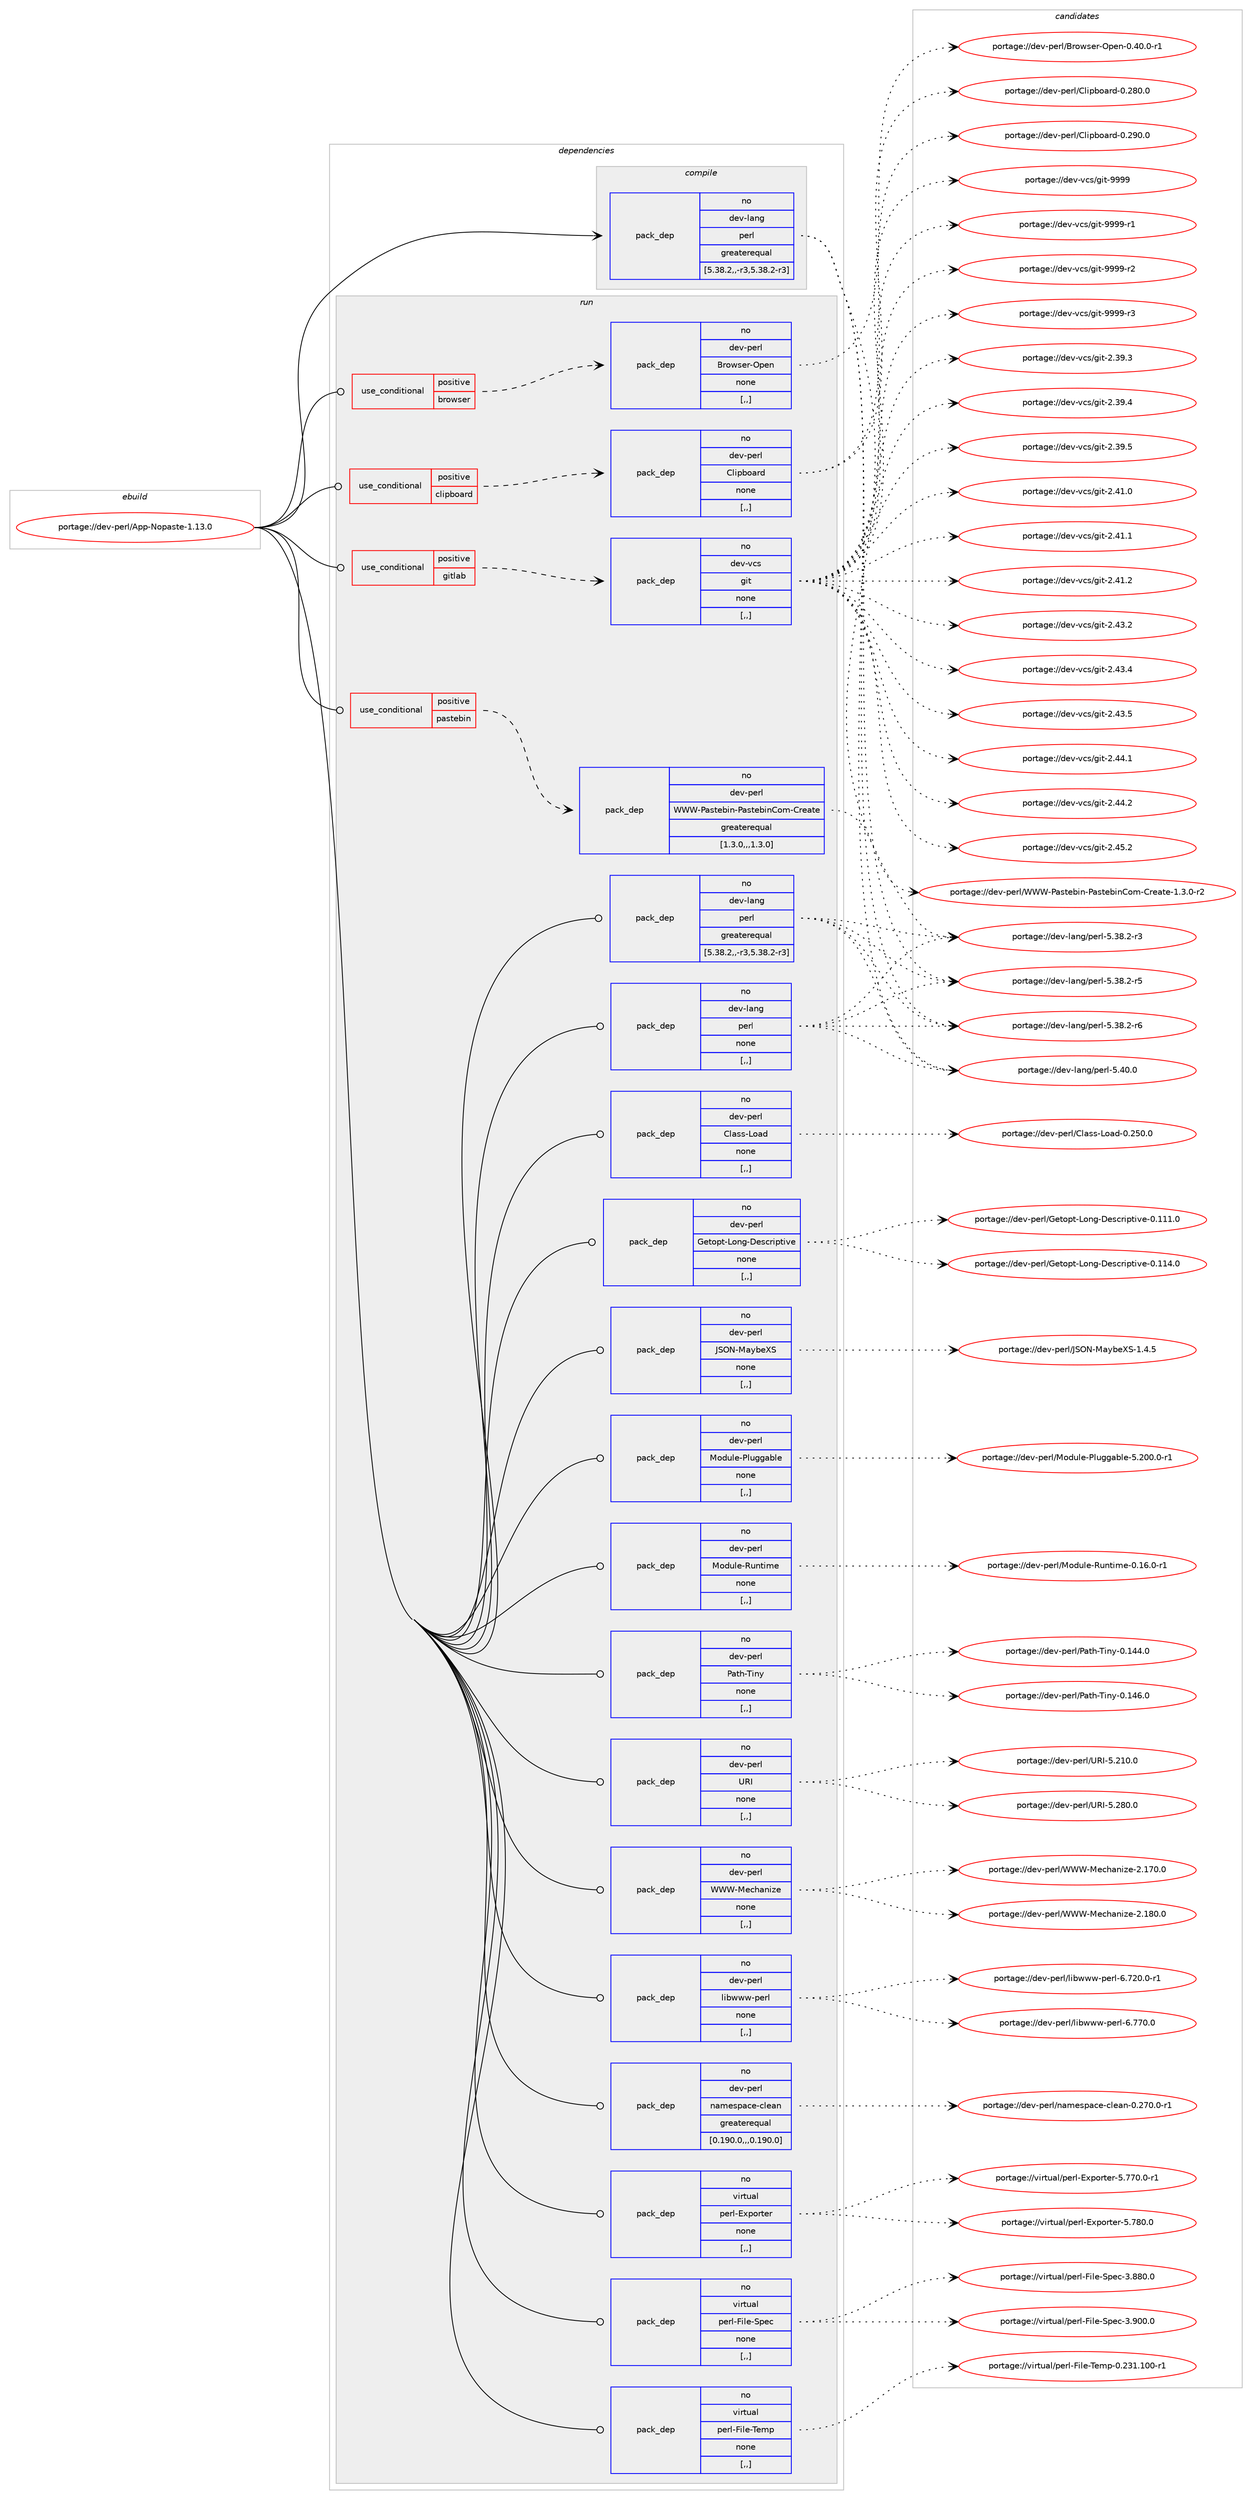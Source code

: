 digraph prolog {

# *************
# Graph options
# *************

newrank=true;
concentrate=true;
compound=true;
graph [rankdir=LR,fontname=Helvetica,fontsize=10,ranksep=1.5];#, ranksep=2.5, nodesep=0.2];
edge  [arrowhead=vee];
node  [fontname=Helvetica,fontsize=10];

# **********
# The ebuild
# **********

subgraph cluster_leftcol {
color=gray;
rank=same;
label=<<i>ebuild</i>>;
id [label="portage://dev-perl/App-Nopaste-1.13.0", color=red, width=4, href="../dev-perl/App-Nopaste-1.13.0.svg"];
}

# ****************
# The dependencies
# ****************

subgraph cluster_midcol {
color=gray;
label=<<i>dependencies</i>>;
subgraph cluster_compile {
fillcolor="#eeeeee";
style=filled;
label=<<i>compile</i>>;
subgraph pack92558 {
dependency122617 [label=<<TABLE BORDER="0" CELLBORDER="1" CELLSPACING="0" CELLPADDING="4" WIDTH="220"><TR><TD ROWSPAN="6" CELLPADDING="30">pack_dep</TD></TR><TR><TD WIDTH="110">no</TD></TR><TR><TD>dev-lang</TD></TR><TR><TD>perl</TD></TR><TR><TD>greaterequal</TD></TR><TR><TD>[5.38.2,,-r3,5.38.2-r3]</TD></TR></TABLE>>, shape=none, color=blue];
}
id:e -> dependency122617:w [weight=20,style="solid",arrowhead="vee"];
}
subgraph cluster_compileandrun {
fillcolor="#eeeeee";
style=filled;
label=<<i>compile and run</i>>;
}
subgraph cluster_run {
fillcolor="#eeeeee";
style=filled;
label=<<i>run</i>>;
subgraph cond28893 {
dependency122618 [label=<<TABLE BORDER="0" CELLBORDER="1" CELLSPACING="0" CELLPADDING="4"><TR><TD ROWSPAN="3" CELLPADDING="10">use_conditional</TD></TR><TR><TD>positive</TD></TR><TR><TD>browser</TD></TR></TABLE>>, shape=none, color=red];
subgraph pack92559 {
dependency122619 [label=<<TABLE BORDER="0" CELLBORDER="1" CELLSPACING="0" CELLPADDING="4" WIDTH="220"><TR><TD ROWSPAN="6" CELLPADDING="30">pack_dep</TD></TR><TR><TD WIDTH="110">no</TD></TR><TR><TD>dev-perl</TD></TR><TR><TD>Browser-Open</TD></TR><TR><TD>none</TD></TR><TR><TD>[,,]</TD></TR></TABLE>>, shape=none, color=blue];
}
dependency122618:e -> dependency122619:w [weight=20,style="dashed",arrowhead="vee"];
}
id:e -> dependency122618:w [weight=20,style="solid",arrowhead="odot"];
subgraph cond28894 {
dependency122620 [label=<<TABLE BORDER="0" CELLBORDER="1" CELLSPACING="0" CELLPADDING="4"><TR><TD ROWSPAN="3" CELLPADDING="10">use_conditional</TD></TR><TR><TD>positive</TD></TR><TR><TD>clipboard</TD></TR></TABLE>>, shape=none, color=red];
subgraph pack92560 {
dependency122621 [label=<<TABLE BORDER="0" CELLBORDER="1" CELLSPACING="0" CELLPADDING="4" WIDTH="220"><TR><TD ROWSPAN="6" CELLPADDING="30">pack_dep</TD></TR><TR><TD WIDTH="110">no</TD></TR><TR><TD>dev-perl</TD></TR><TR><TD>Clipboard</TD></TR><TR><TD>none</TD></TR><TR><TD>[,,]</TD></TR></TABLE>>, shape=none, color=blue];
}
dependency122620:e -> dependency122621:w [weight=20,style="dashed",arrowhead="vee"];
}
id:e -> dependency122620:w [weight=20,style="solid",arrowhead="odot"];
subgraph cond28895 {
dependency122622 [label=<<TABLE BORDER="0" CELLBORDER="1" CELLSPACING="0" CELLPADDING="4"><TR><TD ROWSPAN="3" CELLPADDING="10">use_conditional</TD></TR><TR><TD>positive</TD></TR><TR><TD>gitlab</TD></TR></TABLE>>, shape=none, color=red];
subgraph pack92561 {
dependency122623 [label=<<TABLE BORDER="0" CELLBORDER="1" CELLSPACING="0" CELLPADDING="4" WIDTH="220"><TR><TD ROWSPAN="6" CELLPADDING="30">pack_dep</TD></TR><TR><TD WIDTH="110">no</TD></TR><TR><TD>dev-vcs</TD></TR><TR><TD>git</TD></TR><TR><TD>none</TD></TR><TR><TD>[,,]</TD></TR></TABLE>>, shape=none, color=blue];
}
dependency122622:e -> dependency122623:w [weight=20,style="dashed",arrowhead="vee"];
}
id:e -> dependency122622:w [weight=20,style="solid",arrowhead="odot"];
subgraph cond28896 {
dependency122624 [label=<<TABLE BORDER="0" CELLBORDER="1" CELLSPACING="0" CELLPADDING="4"><TR><TD ROWSPAN="3" CELLPADDING="10">use_conditional</TD></TR><TR><TD>positive</TD></TR><TR><TD>pastebin</TD></TR></TABLE>>, shape=none, color=red];
subgraph pack92562 {
dependency122625 [label=<<TABLE BORDER="0" CELLBORDER="1" CELLSPACING="0" CELLPADDING="4" WIDTH="220"><TR><TD ROWSPAN="6" CELLPADDING="30">pack_dep</TD></TR><TR><TD WIDTH="110">no</TD></TR><TR><TD>dev-perl</TD></TR><TR><TD>WWW-Pastebin-PastebinCom-Create</TD></TR><TR><TD>greaterequal</TD></TR><TR><TD>[1.3.0,,,1.3.0]</TD></TR></TABLE>>, shape=none, color=blue];
}
dependency122624:e -> dependency122625:w [weight=20,style="dashed",arrowhead="vee"];
}
id:e -> dependency122624:w [weight=20,style="solid",arrowhead="odot"];
subgraph pack92563 {
dependency122626 [label=<<TABLE BORDER="0" CELLBORDER="1" CELLSPACING="0" CELLPADDING="4" WIDTH="220"><TR><TD ROWSPAN="6" CELLPADDING="30">pack_dep</TD></TR><TR><TD WIDTH="110">no</TD></TR><TR><TD>dev-lang</TD></TR><TR><TD>perl</TD></TR><TR><TD>greaterequal</TD></TR><TR><TD>[5.38.2,,-r3,5.38.2-r3]</TD></TR></TABLE>>, shape=none, color=blue];
}
id:e -> dependency122626:w [weight=20,style="solid",arrowhead="odot"];
subgraph pack92564 {
dependency122627 [label=<<TABLE BORDER="0" CELLBORDER="1" CELLSPACING="0" CELLPADDING="4" WIDTH="220"><TR><TD ROWSPAN="6" CELLPADDING="30">pack_dep</TD></TR><TR><TD WIDTH="110">no</TD></TR><TR><TD>dev-lang</TD></TR><TR><TD>perl</TD></TR><TR><TD>none</TD></TR><TR><TD>[,,]</TD></TR></TABLE>>, shape=none, color=blue];
}
id:e -> dependency122627:w [weight=20,style="solid",arrowhead="odot"];
subgraph pack92565 {
dependency122628 [label=<<TABLE BORDER="0" CELLBORDER="1" CELLSPACING="0" CELLPADDING="4" WIDTH="220"><TR><TD ROWSPAN="6" CELLPADDING="30">pack_dep</TD></TR><TR><TD WIDTH="110">no</TD></TR><TR><TD>dev-perl</TD></TR><TR><TD>Class-Load</TD></TR><TR><TD>none</TD></TR><TR><TD>[,,]</TD></TR></TABLE>>, shape=none, color=blue];
}
id:e -> dependency122628:w [weight=20,style="solid",arrowhead="odot"];
subgraph pack92566 {
dependency122629 [label=<<TABLE BORDER="0" CELLBORDER="1" CELLSPACING="0" CELLPADDING="4" WIDTH="220"><TR><TD ROWSPAN="6" CELLPADDING="30">pack_dep</TD></TR><TR><TD WIDTH="110">no</TD></TR><TR><TD>dev-perl</TD></TR><TR><TD>Getopt-Long-Descriptive</TD></TR><TR><TD>none</TD></TR><TR><TD>[,,]</TD></TR></TABLE>>, shape=none, color=blue];
}
id:e -> dependency122629:w [weight=20,style="solid",arrowhead="odot"];
subgraph pack92567 {
dependency122630 [label=<<TABLE BORDER="0" CELLBORDER="1" CELLSPACING="0" CELLPADDING="4" WIDTH="220"><TR><TD ROWSPAN="6" CELLPADDING="30">pack_dep</TD></TR><TR><TD WIDTH="110">no</TD></TR><TR><TD>dev-perl</TD></TR><TR><TD>JSON-MaybeXS</TD></TR><TR><TD>none</TD></TR><TR><TD>[,,]</TD></TR></TABLE>>, shape=none, color=blue];
}
id:e -> dependency122630:w [weight=20,style="solid",arrowhead="odot"];
subgraph pack92568 {
dependency122631 [label=<<TABLE BORDER="0" CELLBORDER="1" CELLSPACING="0" CELLPADDING="4" WIDTH="220"><TR><TD ROWSPAN="6" CELLPADDING="30">pack_dep</TD></TR><TR><TD WIDTH="110">no</TD></TR><TR><TD>dev-perl</TD></TR><TR><TD>Module-Pluggable</TD></TR><TR><TD>none</TD></TR><TR><TD>[,,]</TD></TR></TABLE>>, shape=none, color=blue];
}
id:e -> dependency122631:w [weight=20,style="solid",arrowhead="odot"];
subgraph pack92569 {
dependency122632 [label=<<TABLE BORDER="0" CELLBORDER="1" CELLSPACING="0" CELLPADDING="4" WIDTH="220"><TR><TD ROWSPAN="6" CELLPADDING="30">pack_dep</TD></TR><TR><TD WIDTH="110">no</TD></TR><TR><TD>dev-perl</TD></TR><TR><TD>Module-Runtime</TD></TR><TR><TD>none</TD></TR><TR><TD>[,,]</TD></TR></TABLE>>, shape=none, color=blue];
}
id:e -> dependency122632:w [weight=20,style="solid",arrowhead="odot"];
subgraph pack92570 {
dependency122633 [label=<<TABLE BORDER="0" CELLBORDER="1" CELLSPACING="0" CELLPADDING="4" WIDTH="220"><TR><TD ROWSPAN="6" CELLPADDING="30">pack_dep</TD></TR><TR><TD WIDTH="110">no</TD></TR><TR><TD>dev-perl</TD></TR><TR><TD>Path-Tiny</TD></TR><TR><TD>none</TD></TR><TR><TD>[,,]</TD></TR></TABLE>>, shape=none, color=blue];
}
id:e -> dependency122633:w [weight=20,style="solid",arrowhead="odot"];
subgraph pack92571 {
dependency122634 [label=<<TABLE BORDER="0" CELLBORDER="1" CELLSPACING="0" CELLPADDING="4" WIDTH="220"><TR><TD ROWSPAN="6" CELLPADDING="30">pack_dep</TD></TR><TR><TD WIDTH="110">no</TD></TR><TR><TD>dev-perl</TD></TR><TR><TD>URI</TD></TR><TR><TD>none</TD></TR><TR><TD>[,,]</TD></TR></TABLE>>, shape=none, color=blue];
}
id:e -> dependency122634:w [weight=20,style="solid",arrowhead="odot"];
subgraph pack92572 {
dependency122635 [label=<<TABLE BORDER="0" CELLBORDER="1" CELLSPACING="0" CELLPADDING="4" WIDTH="220"><TR><TD ROWSPAN="6" CELLPADDING="30">pack_dep</TD></TR><TR><TD WIDTH="110">no</TD></TR><TR><TD>dev-perl</TD></TR><TR><TD>WWW-Mechanize</TD></TR><TR><TD>none</TD></TR><TR><TD>[,,]</TD></TR></TABLE>>, shape=none, color=blue];
}
id:e -> dependency122635:w [weight=20,style="solid",arrowhead="odot"];
subgraph pack92573 {
dependency122636 [label=<<TABLE BORDER="0" CELLBORDER="1" CELLSPACING="0" CELLPADDING="4" WIDTH="220"><TR><TD ROWSPAN="6" CELLPADDING="30">pack_dep</TD></TR><TR><TD WIDTH="110">no</TD></TR><TR><TD>dev-perl</TD></TR><TR><TD>libwww-perl</TD></TR><TR><TD>none</TD></TR><TR><TD>[,,]</TD></TR></TABLE>>, shape=none, color=blue];
}
id:e -> dependency122636:w [weight=20,style="solid",arrowhead="odot"];
subgraph pack92574 {
dependency122637 [label=<<TABLE BORDER="0" CELLBORDER="1" CELLSPACING="0" CELLPADDING="4" WIDTH="220"><TR><TD ROWSPAN="6" CELLPADDING="30">pack_dep</TD></TR><TR><TD WIDTH="110">no</TD></TR><TR><TD>dev-perl</TD></TR><TR><TD>namespace-clean</TD></TR><TR><TD>greaterequal</TD></TR><TR><TD>[0.190.0,,,0.190.0]</TD></TR></TABLE>>, shape=none, color=blue];
}
id:e -> dependency122637:w [weight=20,style="solid",arrowhead="odot"];
subgraph pack92575 {
dependency122638 [label=<<TABLE BORDER="0" CELLBORDER="1" CELLSPACING="0" CELLPADDING="4" WIDTH="220"><TR><TD ROWSPAN="6" CELLPADDING="30">pack_dep</TD></TR><TR><TD WIDTH="110">no</TD></TR><TR><TD>virtual</TD></TR><TR><TD>perl-Exporter</TD></TR><TR><TD>none</TD></TR><TR><TD>[,,]</TD></TR></TABLE>>, shape=none, color=blue];
}
id:e -> dependency122638:w [weight=20,style="solid",arrowhead="odot"];
subgraph pack92576 {
dependency122639 [label=<<TABLE BORDER="0" CELLBORDER="1" CELLSPACING="0" CELLPADDING="4" WIDTH="220"><TR><TD ROWSPAN="6" CELLPADDING="30">pack_dep</TD></TR><TR><TD WIDTH="110">no</TD></TR><TR><TD>virtual</TD></TR><TR><TD>perl-File-Spec</TD></TR><TR><TD>none</TD></TR><TR><TD>[,,]</TD></TR></TABLE>>, shape=none, color=blue];
}
id:e -> dependency122639:w [weight=20,style="solid",arrowhead="odot"];
subgraph pack92577 {
dependency122640 [label=<<TABLE BORDER="0" CELLBORDER="1" CELLSPACING="0" CELLPADDING="4" WIDTH="220"><TR><TD ROWSPAN="6" CELLPADDING="30">pack_dep</TD></TR><TR><TD WIDTH="110">no</TD></TR><TR><TD>virtual</TD></TR><TR><TD>perl-File-Temp</TD></TR><TR><TD>none</TD></TR><TR><TD>[,,]</TD></TR></TABLE>>, shape=none, color=blue];
}
id:e -> dependency122640:w [weight=20,style="solid",arrowhead="odot"];
}
}

# **************
# The candidates
# **************

subgraph cluster_choices {
rank=same;
color=gray;
label=<<i>candidates</i>>;

subgraph choice92558 {
color=black;
nodesep=1;
choice100101118451089711010347112101114108455346515646504511451 [label="portage://dev-lang/perl-5.38.2-r3", color=red, width=4,href="../dev-lang/perl-5.38.2-r3.svg"];
choice100101118451089711010347112101114108455346515646504511453 [label="portage://dev-lang/perl-5.38.2-r5", color=red, width=4,href="../dev-lang/perl-5.38.2-r5.svg"];
choice100101118451089711010347112101114108455346515646504511454 [label="portage://dev-lang/perl-5.38.2-r6", color=red, width=4,href="../dev-lang/perl-5.38.2-r6.svg"];
choice10010111845108971101034711210111410845534652484648 [label="portage://dev-lang/perl-5.40.0", color=red, width=4,href="../dev-lang/perl-5.40.0.svg"];
dependency122617:e -> choice100101118451089711010347112101114108455346515646504511451:w [style=dotted,weight="100"];
dependency122617:e -> choice100101118451089711010347112101114108455346515646504511453:w [style=dotted,weight="100"];
dependency122617:e -> choice100101118451089711010347112101114108455346515646504511454:w [style=dotted,weight="100"];
dependency122617:e -> choice10010111845108971101034711210111410845534652484648:w [style=dotted,weight="100"];
}
subgraph choice92559 {
color=black;
nodesep=1;
choice1001011184511210111410847661141111191151011144579112101110454846524846484511449 [label="portage://dev-perl/Browser-Open-0.40.0-r1", color=red, width=4,href="../dev-perl/Browser-Open-0.40.0-r1.svg"];
dependency122619:e -> choice1001011184511210111410847661141111191151011144579112101110454846524846484511449:w [style=dotted,weight="100"];
}
subgraph choice92560 {
color=black;
nodesep=1;
choice10010111845112101114108476710810511298111971141004548465056484648 [label="portage://dev-perl/Clipboard-0.280.0", color=red, width=4,href="../dev-perl/Clipboard-0.280.0.svg"];
choice10010111845112101114108476710810511298111971141004548465057484648 [label="portage://dev-perl/Clipboard-0.290.0", color=red, width=4,href="../dev-perl/Clipboard-0.290.0.svg"];
dependency122621:e -> choice10010111845112101114108476710810511298111971141004548465056484648:w [style=dotted,weight="100"];
dependency122621:e -> choice10010111845112101114108476710810511298111971141004548465057484648:w [style=dotted,weight="100"];
}
subgraph choice92561 {
color=black;
nodesep=1;
choice10010111845118991154710310511645504651574651 [label="portage://dev-vcs/git-2.39.3", color=red, width=4,href="../dev-vcs/git-2.39.3.svg"];
choice10010111845118991154710310511645504651574652 [label="portage://dev-vcs/git-2.39.4", color=red, width=4,href="../dev-vcs/git-2.39.4.svg"];
choice10010111845118991154710310511645504651574653 [label="portage://dev-vcs/git-2.39.5", color=red, width=4,href="../dev-vcs/git-2.39.5.svg"];
choice10010111845118991154710310511645504652494648 [label="portage://dev-vcs/git-2.41.0", color=red, width=4,href="../dev-vcs/git-2.41.0.svg"];
choice10010111845118991154710310511645504652494649 [label="portage://dev-vcs/git-2.41.1", color=red, width=4,href="../dev-vcs/git-2.41.1.svg"];
choice10010111845118991154710310511645504652494650 [label="portage://dev-vcs/git-2.41.2", color=red, width=4,href="../dev-vcs/git-2.41.2.svg"];
choice10010111845118991154710310511645504652514650 [label="portage://dev-vcs/git-2.43.2", color=red, width=4,href="../dev-vcs/git-2.43.2.svg"];
choice10010111845118991154710310511645504652514652 [label="portage://dev-vcs/git-2.43.4", color=red, width=4,href="../dev-vcs/git-2.43.4.svg"];
choice10010111845118991154710310511645504652514653 [label="portage://dev-vcs/git-2.43.5", color=red, width=4,href="../dev-vcs/git-2.43.5.svg"];
choice10010111845118991154710310511645504652524649 [label="portage://dev-vcs/git-2.44.1", color=red, width=4,href="../dev-vcs/git-2.44.1.svg"];
choice10010111845118991154710310511645504652524650 [label="portage://dev-vcs/git-2.44.2", color=red, width=4,href="../dev-vcs/git-2.44.2.svg"];
choice10010111845118991154710310511645504652534650 [label="portage://dev-vcs/git-2.45.2", color=red, width=4,href="../dev-vcs/git-2.45.2.svg"];
choice1001011184511899115471031051164557575757 [label="portage://dev-vcs/git-9999", color=red, width=4,href="../dev-vcs/git-9999.svg"];
choice10010111845118991154710310511645575757574511449 [label="portage://dev-vcs/git-9999-r1", color=red, width=4,href="../dev-vcs/git-9999-r1.svg"];
choice10010111845118991154710310511645575757574511450 [label="portage://dev-vcs/git-9999-r2", color=red, width=4,href="../dev-vcs/git-9999-r2.svg"];
choice10010111845118991154710310511645575757574511451 [label="portage://dev-vcs/git-9999-r3", color=red, width=4,href="../dev-vcs/git-9999-r3.svg"];
dependency122623:e -> choice10010111845118991154710310511645504651574651:w [style=dotted,weight="100"];
dependency122623:e -> choice10010111845118991154710310511645504651574652:w [style=dotted,weight="100"];
dependency122623:e -> choice10010111845118991154710310511645504651574653:w [style=dotted,weight="100"];
dependency122623:e -> choice10010111845118991154710310511645504652494648:w [style=dotted,weight="100"];
dependency122623:e -> choice10010111845118991154710310511645504652494649:w [style=dotted,weight="100"];
dependency122623:e -> choice10010111845118991154710310511645504652494650:w [style=dotted,weight="100"];
dependency122623:e -> choice10010111845118991154710310511645504652514650:w [style=dotted,weight="100"];
dependency122623:e -> choice10010111845118991154710310511645504652514652:w [style=dotted,weight="100"];
dependency122623:e -> choice10010111845118991154710310511645504652514653:w [style=dotted,weight="100"];
dependency122623:e -> choice10010111845118991154710310511645504652524649:w [style=dotted,weight="100"];
dependency122623:e -> choice10010111845118991154710310511645504652524650:w [style=dotted,weight="100"];
dependency122623:e -> choice10010111845118991154710310511645504652534650:w [style=dotted,weight="100"];
dependency122623:e -> choice1001011184511899115471031051164557575757:w [style=dotted,weight="100"];
dependency122623:e -> choice10010111845118991154710310511645575757574511449:w [style=dotted,weight="100"];
dependency122623:e -> choice10010111845118991154710310511645575757574511450:w [style=dotted,weight="100"];
dependency122623:e -> choice10010111845118991154710310511645575757574511451:w [style=dotted,weight="100"];
}
subgraph choice92562 {
color=black;
nodesep=1;
choice10010111845112101114108478787874580971151161019810511045809711511610198105110671111094567114101971161014549465146484511450 [label="portage://dev-perl/WWW-Pastebin-PastebinCom-Create-1.3.0-r2", color=red, width=4,href="../dev-perl/WWW-Pastebin-PastebinCom-Create-1.3.0-r2.svg"];
dependency122625:e -> choice10010111845112101114108478787874580971151161019810511045809711511610198105110671111094567114101971161014549465146484511450:w [style=dotted,weight="100"];
}
subgraph choice92563 {
color=black;
nodesep=1;
choice100101118451089711010347112101114108455346515646504511451 [label="portage://dev-lang/perl-5.38.2-r3", color=red, width=4,href="../dev-lang/perl-5.38.2-r3.svg"];
choice100101118451089711010347112101114108455346515646504511453 [label="portage://dev-lang/perl-5.38.2-r5", color=red, width=4,href="../dev-lang/perl-5.38.2-r5.svg"];
choice100101118451089711010347112101114108455346515646504511454 [label="portage://dev-lang/perl-5.38.2-r6", color=red, width=4,href="../dev-lang/perl-5.38.2-r6.svg"];
choice10010111845108971101034711210111410845534652484648 [label="portage://dev-lang/perl-5.40.0", color=red, width=4,href="../dev-lang/perl-5.40.0.svg"];
dependency122626:e -> choice100101118451089711010347112101114108455346515646504511451:w [style=dotted,weight="100"];
dependency122626:e -> choice100101118451089711010347112101114108455346515646504511453:w [style=dotted,weight="100"];
dependency122626:e -> choice100101118451089711010347112101114108455346515646504511454:w [style=dotted,weight="100"];
dependency122626:e -> choice10010111845108971101034711210111410845534652484648:w [style=dotted,weight="100"];
}
subgraph choice92564 {
color=black;
nodesep=1;
choice100101118451089711010347112101114108455346515646504511451 [label="portage://dev-lang/perl-5.38.2-r3", color=red, width=4,href="../dev-lang/perl-5.38.2-r3.svg"];
choice100101118451089711010347112101114108455346515646504511453 [label="portage://dev-lang/perl-5.38.2-r5", color=red, width=4,href="../dev-lang/perl-5.38.2-r5.svg"];
choice100101118451089711010347112101114108455346515646504511454 [label="portage://dev-lang/perl-5.38.2-r6", color=red, width=4,href="../dev-lang/perl-5.38.2-r6.svg"];
choice10010111845108971101034711210111410845534652484648 [label="portage://dev-lang/perl-5.40.0", color=red, width=4,href="../dev-lang/perl-5.40.0.svg"];
dependency122627:e -> choice100101118451089711010347112101114108455346515646504511451:w [style=dotted,weight="100"];
dependency122627:e -> choice100101118451089711010347112101114108455346515646504511453:w [style=dotted,weight="100"];
dependency122627:e -> choice100101118451089711010347112101114108455346515646504511454:w [style=dotted,weight="100"];
dependency122627:e -> choice10010111845108971101034711210111410845534652484648:w [style=dotted,weight="100"];
}
subgraph choice92565 {
color=black;
nodesep=1;
choice100101118451121011141084767108971151154576111971004548465053484648 [label="portage://dev-perl/Class-Load-0.250.0", color=red, width=4,href="../dev-perl/Class-Load-0.250.0.svg"];
dependency122628:e -> choice100101118451121011141084767108971151154576111971004548465053484648:w [style=dotted,weight="100"];
}
subgraph choice92566 {
color=black;
nodesep=1;
choice10010111845112101114108477110111611111211645761111101034568101115991141051121161051181014548464949494648 [label="portage://dev-perl/Getopt-Long-Descriptive-0.111.0", color=red, width=4,href="../dev-perl/Getopt-Long-Descriptive-0.111.0.svg"];
choice10010111845112101114108477110111611111211645761111101034568101115991141051121161051181014548464949524648 [label="portage://dev-perl/Getopt-Long-Descriptive-0.114.0", color=red, width=4,href="../dev-perl/Getopt-Long-Descriptive-0.114.0.svg"];
dependency122629:e -> choice10010111845112101114108477110111611111211645761111101034568101115991141051121161051181014548464949494648:w [style=dotted,weight="100"];
dependency122629:e -> choice10010111845112101114108477110111611111211645761111101034568101115991141051121161051181014548464949524648:w [style=dotted,weight="100"];
}
subgraph choice92567 {
color=black;
nodesep=1;
choice100101118451121011141084774837978457797121981018883454946524653 [label="portage://dev-perl/JSON-MaybeXS-1.4.5", color=red, width=4,href="../dev-perl/JSON-MaybeXS-1.4.5.svg"];
dependency122630:e -> choice100101118451121011141084774837978457797121981018883454946524653:w [style=dotted,weight="100"];
}
subgraph choice92568 {
color=black;
nodesep=1;
choice1001011184511210111410847771111001171081014580108117103103979810810145534650484846484511449 [label="portage://dev-perl/Module-Pluggable-5.200.0-r1", color=red, width=4,href="../dev-perl/Module-Pluggable-5.200.0-r1.svg"];
dependency122631:e -> choice1001011184511210111410847771111001171081014580108117103103979810810145534650484846484511449:w [style=dotted,weight="100"];
}
subgraph choice92569 {
color=black;
nodesep=1;
choice1001011184511210111410847771111001171081014582117110116105109101454846495446484511449 [label="portage://dev-perl/Module-Runtime-0.16.0-r1", color=red, width=4,href="../dev-perl/Module-Runtime-0.16.0-r1.svg"];
dependency122632:e -> choice1001011184511210111410847771111001171081014582117110116105109101454846495446484511449:w [style=dotted,weight="100"];
}
subgraph choice92570 {
color=black;
nodesep=1;
choice1001011184511210111410847809711610445841051101214548464952524648 [label="portage://dev-perl/Path-Tiny-0.144.0", color=red, width=4,href="../dev-perl/Path-Tiny-0.144.0.svg"];
choice1001011184511210111410847809711610445841051101214548464952544648 [label="portage://dev-perl/Path-Tiny-0.146.0", color=red, width=4,href="../dev-perl/Path-Tiny-0.146.0.svg"];
dependency122633:e -> choice1001011184511210111410847809711610445841051101214548464952524648:w [style=dotted,weight="100"];
dependency122633:e -> choice1001011184511210111410847809711610445841051101214548464952544648:w [style=dotted,weight="100"];
}
subgraph choice92571 {
color=black;
nodesep=1;
choice10010111845112101114108478582734553465049484648 [label="portage://dev-perl/URI-5.210.0", color=red, width=4,href="../dev-perl/URI-5.210.0.svg"];
choice10010111845112101114108478582734553465056484648 [label="portage://dev-perl/URI-5.280.0", color=red, width=4,href="../dev-perl/URI-5.280.0.svg"];
dependency122634:e -> choice10010111845112101114108478582734553465049484648:w [style=dotted,weight="100"];
dependency122634:e -> choice10010111845112101114108478582734553465056484648:w [style=dotted,weight="100"];
}
subgraph choice92572 {
color=black;
nodesep=1;
choice1001011184511210111410847878787457710199104971101051221014550464955484648 [label="portage://dev-perl/WWW-Mechanize-2.170.0", color=red, width=4,href="../dev-perl/WWW-Mechanize-2.170.0.svg"];
choice1001011184511210111410847878787457710199104971101051221014550464956484648 [label="portage://dev-perl/WWW-Mechanize-2.180.0", color=red, width=4,href="../dev-perl/WWW-Mechanize-2.180.0.svg"];
dependency122635:e -> choice1001011184511210111410847878787457710199104971101051221014550464955484648:w [style=dotted,weight="100"];
dependency122635:e -> choice1001011184511210111410847878787457710199104971101051221014550464956484648:w [style=dotted,weight="100"];
}
subgraph choice92573 {
color=black;
nodesep=1;
choice1001011184511210111410847108105981191191194511210111410845544655504846484511449 [label="portage://dev-perl/libwww-perl-6.720.0-r1", color=red, width=4,href="../dev-perl/libwww-perl-6.720.0-r1.svg"];
choice100101118451121011141084710810598119119119451121011141084554465555484648 [label="portage://dev-perl/libwww-perl-6.770.0", color=red, width=4,href="../dev-perl/libwww-perl-6.770.0.svg"];
dependency122636:e -> choice1001011184511210111410847108105981191191194511210111410845544655504846484511449:w [style=dotted,weight="100"];
dependency122636:e -> choice100101118451121011141084710810598119119119451121011141084554465555484648:w [style=dotted,weight="100"];
}
subgraph choice92574 {
color=black;
nodesep=1;
choice100101118451121011141084711097109101115112979910145991081019711045484650554846484511449 [label="portage://dev-perl/namespace-clean-0.270.0-r1", color=red, width=4,href="../dev-perl/namespace-clean-0.270.0-r1.svg"];
dependency122637:e -> choice100101118451121011141084711097109101115112979910145991081019711045484650554846484511449:w [style=dotted,weight="100"];
}
subgraph choice92575 {
color=black;
nodesep=1;
choice1181051141161179710847112101114108456912011211111411610111445534655554846484511449 [label="portage://virtual/perl-Exporter-5.770.0-r1", color=red, width=4,href="../virtual/perl-Exporter-5.770.0-r1.svg"];
choice118105114116117971084711210111410845691201121111141161011144553465556484648 [label="portage://virtual/perl-Exporter-5.780.0", color=red, width=4,href="../virtual/perl-Exporter-5.780.0.svg"];
dependency122638:e -> choice1181051141161179710847112101114108456912011211111411610111445534655554846484511449:w [style=dotted,weight="100"];
dependency122638:e -> choice118105114116117971084711210111410845691201121111141161011144553465556484648:w [style=dotted,weight="100"];
}
subgraph choice92576 {
color=black;
nodesep=1;
choice118105114116117971084711210111410845701051081014583112101994551465656484648 [label="portage://virtual/perl-File-Spec-3.880.0", color=red, width=4,href="../virtual/perl-File-Spec-3.880.0.svg"];
choice118105114116117971084711210111410845701051081014583112101994551465748484648 [label="portage://virtual/perl-File-Spec-3.900.0", color=red, width=4,href="../virtual/perl-File-Spec-3.900.0.svg"];
dependency122639:e -> choice118105114116117971084711210111410845701051081014583112101994551465656484648:w [style=dotted,weight="100"];
dependency122639:e -> choice118105114116117971084711210111410845701051081014583112101994551465748484648:w [style=dotted,weight="100"];
}
subgraph choice92577 {
color=black;
nodesep=1;
choice118105114116117971084711210111410845701051081014584101109112454846505149464948484511449 [label="portage://virtual/perl-File-Temp-0.231.100-r1", color=red, width=4,href="../virtual/perl-File-Temp-0.231.100-r1.svg"];
dependency122640:e -> choice118105114116117971084711210111410845701051081014584101109112454846505149464948484511449:w [style=dotted,weight="100"];
}
}

}
